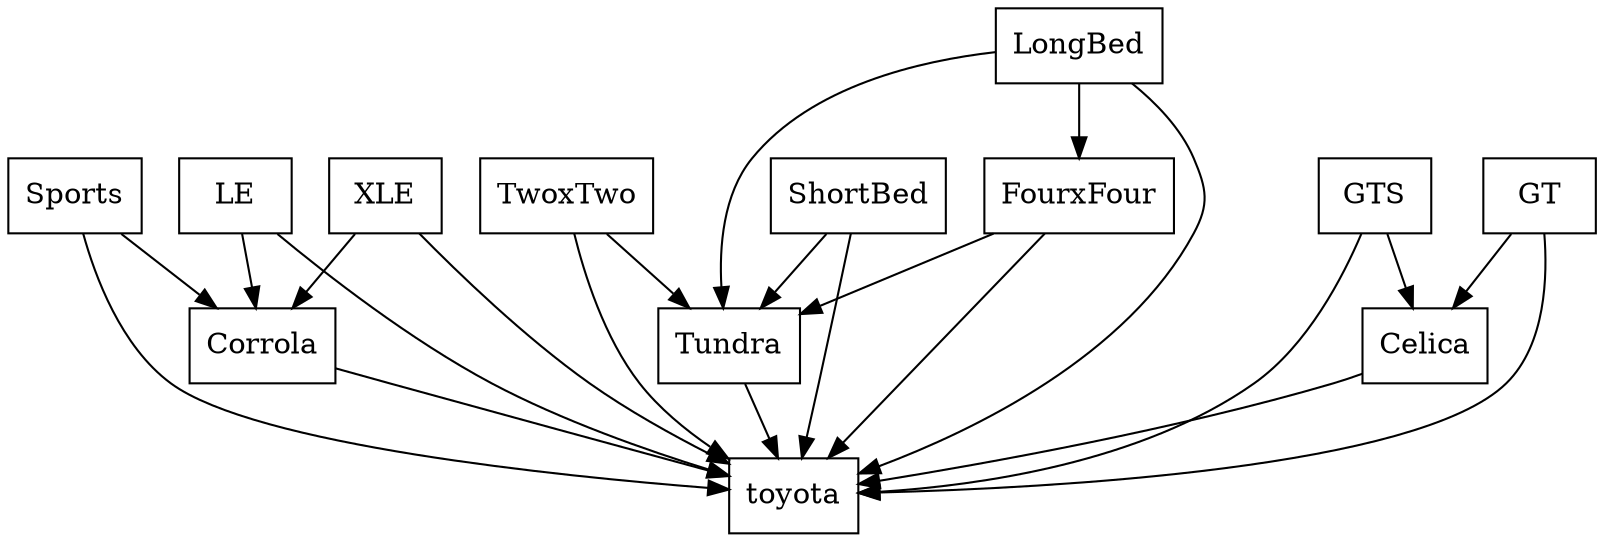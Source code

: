 digraph{
graph [rankdir=TB];
node [shape=box];
edge [arrowhead=normal];
0[label="Corrola",]
1[label="LongBed",]
2[label="Sports",]
3[label="GTS",]
4[label="toyota",]
5[label="TwoxTwo",]
6[label="ShortBed",]
7[label="GT",]
8[label="Tundra",]
9[label="Celica",]
10[label="LE",]
11[label="FourxFour",]
12[label="XLE",]
0->4[label="",]
1->4[label="",]
1->8[label="",]
1->11[label="",]
2->0[label="",]
2->4[label="",]
3->4[label="",]
3->9[label="",]
5->4[label="",]
5->8[label="",]
6->4[label="",]
6->8[label="",]
7->4[label="",]
7->9[label="",]
8->4[label="",]
9->4[label="",]
10->0[label="",]
10->4[label="",]
11->4[label="",]
11->8[label="",]
12->0[label="",]
12->4[label="",]
}

